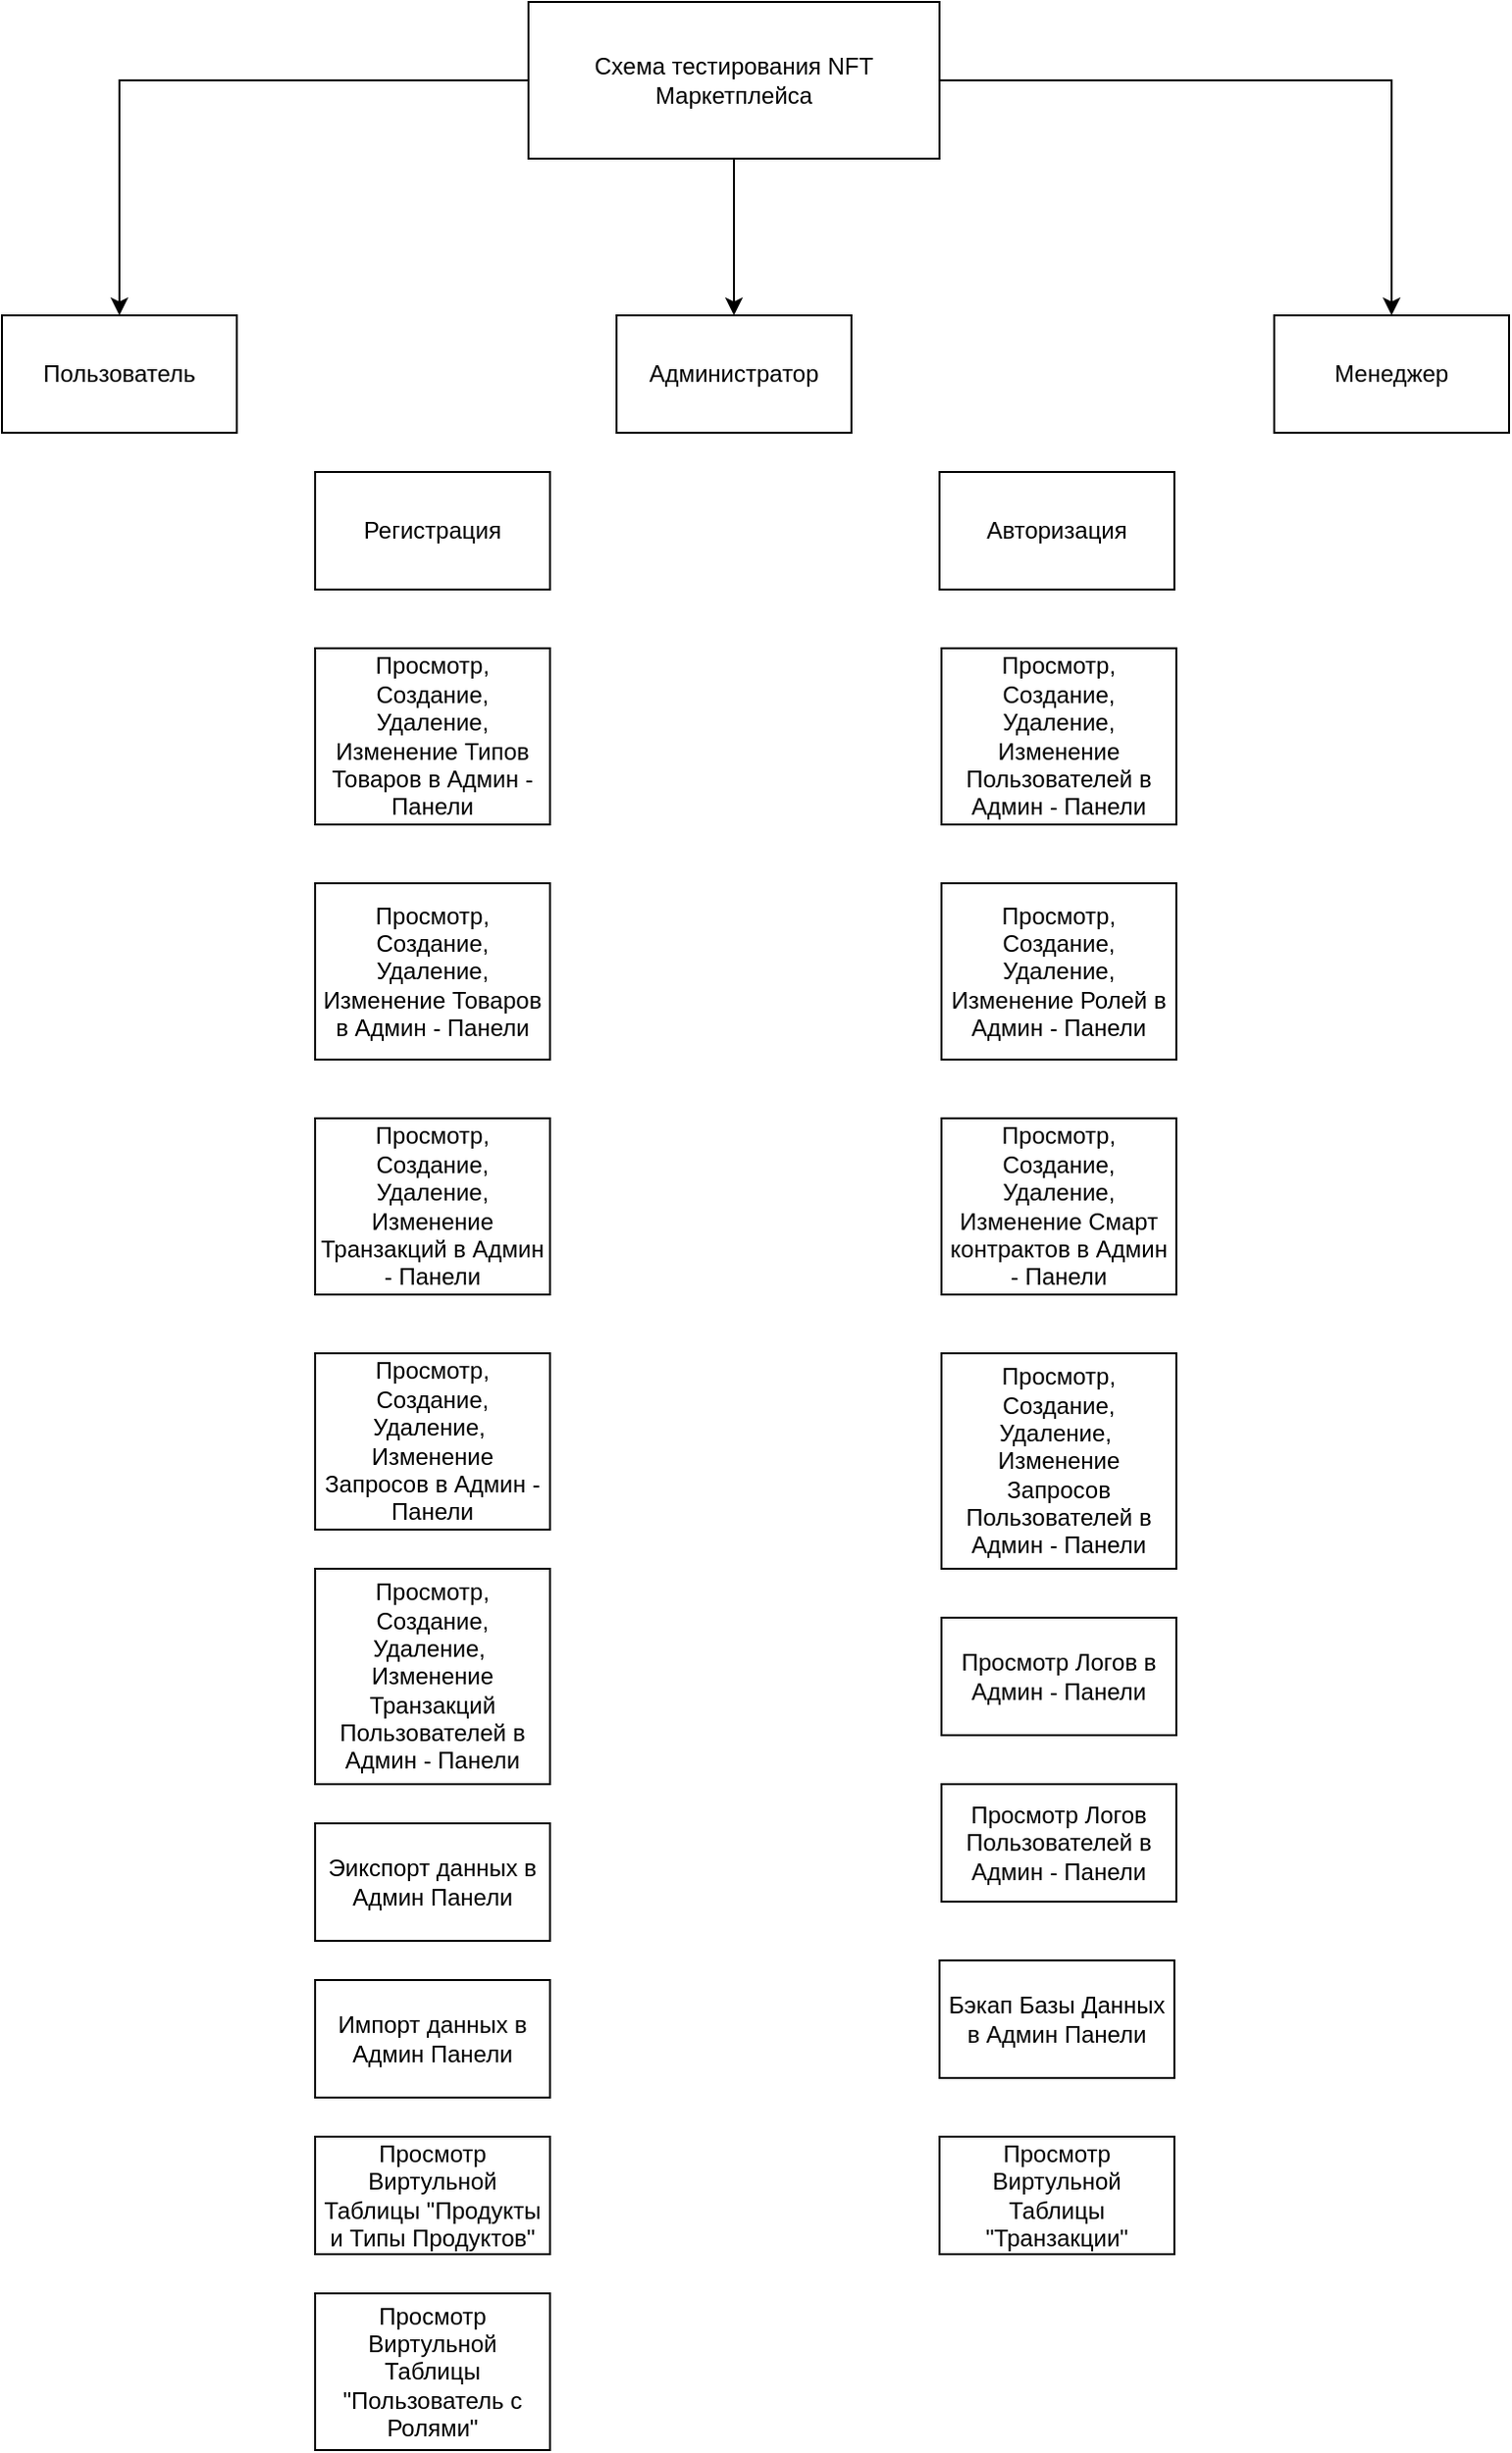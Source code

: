<mxfile version="25.0.3">
  <diagram name="Страница — 1" id="OhYXw15gzidwMvP4QFlt">
    <mxGraphModel dx="1542" dy="864" grid="1" gridSize="10" guides="1" tooltips="1" connect="1" arrows="1" fold="1" page="1" pageScale="1" pageWidth="827" pageHeight="1169" math="0" shadow="0">
      <root>
        <mxCell id="0" />
        <mxCell id="1" parent="0" />
        <mxCell id="X4jMold8J7gIbocjzrvS-5" style="edgeStyle=orthogonalEdgeStyle;rounded=0;orthogonalLoop=1;jettySize=auto;html=1;" edge="1" parent="1" source="X4jMold8J7gIbocjzrvS-1" target="X4jMold8J7gIbocjzrvS-4">
          <mxGeometry relative="1" as="geometry" />
        </mxCell>
        <mxCell id="X4jMold8J7gIbocjzrvS-6" style="edgeStyle=orthogonalEdgeStyle;rounded=0;orthogonalLoop=1;jettySize=auto;html=1;" edge="1" parent="1" source="X4jMold8J7gIbocjzrvS-1" target="X4jMold8J7gIbocjzrvS-2">
          <mxGeometry relative="1" as="geometry" />
        </mxCell>
        <mxCell id="X4jMold8J7gIbocjzrvS-7" style="edgeStyle=orthogonalEdgeStyle;rounded=0;orthogonalLoop=1;jettySize=auto;html=1;" edge="1" parent="1" source="X4jMold8J7gIbocjzrvS-1" target="X4jMold8J7gIbocjzrvS-3">
          <mxGeometry relative="1" as="geometry" />
        </mxCell>
        <mxCell id="X4jMold8J7gIbocjzrvS-1" value="Схема тестирования NFT Маркетплейса" style="rounded=0;whiteSpace=wrap;html=1;" vertex="1" parent="1">
          <mxGeometry x="309" y="150" width="210" height="80" as="geometry" />
        </mxCell>
        <mxCell id="X4jMold8J7gIbocjzrvS-2" value="Пользователь" style="rounded=0;whiteSpace=wrap;html=1;" vertex="1" parent="1">
          <mxGeometry x="40" y="310" width="120" height="60" as="geometry" />
        </mxCell>
        <mxCell id="X4jMold8J7gIbocjzrvS-3" value="Менеджер" style="rounded=0;whiteSpace=wrap;html=1;" vertex="1" parent="1">
          <mxGeometry x="690" y="310" width="120" height="60" as="geometry" />
        </mxCell>
        <mxCell id="X4jMold8J7gIbocjzrvS-4" value="Администратор" style="rounded=0;whiteSpace=wrap;html=1;" vertex="1" parent="1">
          <mxGeometry x="354" y="310" width="120" height="60" as="geometry" />
        </mxCell>
        <mxCell id="X4jMold8J7gIbocjzrvS-8" value="Авторизация" style="rounded=0;whiteSpace=wrap;html=1;" vertex="1" parent="1">
          <mxGeometry x="519" y="390" width="120" height="60" as="geometry" />
        </mxCell>
        <mxCell id="X4jMold8J7gIbocjzrvS-10" value="Просмотр, Создание, Удаление, Изменение Пользователей в Админ - Панели" style="rounded=0;whiteSpace=wrap;html=1;" vertex="1" parent="1">
          <mxGeometry x="520" y="480" width="120" height="90" as="geometry" />
        </mxCell>
        <mxCell id="X4jMold8J7gIbocjzrvS-11" value="Просмотр, Создание, Удаление, Изменение Ролей в Админ - Панели" style="rounded=0;whiteSpace=wrap;html=1;" vertex="1" parent="1">
          <mxGeometry x="520" y="600" width="120" height="90" as="geometry" />
        </mxCell>
        <mxCell id="X4jMold8J7gIbocjzrvS-12" value="Просмотр, Создание, Удаление, Изменение Смарт контрактов в Админ - Панели" style="rounded=0;whiteSpace=wrap;html=1;" vertex="1" parent="1">
          <mxGeometry x="520" y="720" width="120" height="90" as="geometry" />
        </mxCell>
        <mxCell id="X4jMold8J7gIbocjzrvS-13" value="Просмотр, Создание, Удаление, Изменение Транзакций в Админ - Панели" style="rounded=0;whiteSpace=wrap;html=1;" vertex="1" parent="1">
          <mxGeometry x="200" y="720" width="120" height="90" as="geometry" />
        </mxCell>
        <mxCell id="X4jMold8J7gIbocjzrvS-14" value="Просмотр, Создание, Удаление, Изменение Товаров в Админ - Панели" style="rounded=0;whiteSpace=wrap;html=1;" vertex="1" parent="1">
          <mxGeometry x="200" y="600" width="120" height="90" as="geometry" />
        </mxCell>
        <mxCell id="X4jMold8J7gIbocjzrvS-15" value="Просмотр, Создание, Удаление, Изменение Типов Товаров в Админ - Панели" style="rounded=0;whiteSpace=wrap;html=1;" vertex="1" parent="1">
          <mxGeometry x="200" y="480" width="120" height="90" as="geometry" />
        </mxCell>
        <mxCell id="X4jMold8J7gIbocjzrvS-16" value="Просмотр Логов в Админ - Панели" style="rounded=0;whiteSpace=wrap;html=1;" vertex="1" parent="1">
          <mxGeometry x="520" y="975" width="120" height="60" as="geometry" />
        </mxCell>
        <mxCell id="X4jMold8J7gIbocjzrvS-17" value="Просмотр, Создание, Удаление,&amp;nbsp;&lt;div&gt;Изменение Запросов&amp;nbsp;&lt;span style=&quot;background-color: initial;&quot;&gt;в Админ - Панели&lt;/span&gt;&lt;/div&gt;" style="rounded=0;whiteSpace=wrap;html=1;" vertex="1" parent="1">
          <mxGeometry x="200" y="840" width="120" height="90" as="geometry" />
        </mxCell>
        <mxCell id="X4jMold8J7gIbocjzrvS-18" value="Просмотр, Создание, Удаление,&amp;nbsp;&lt;div&gt;Изменение Запросов Пользователей&amp;nbsp;&lt;span style=&quot;background-color: initial;&quot;&gt;в Админ - Панели&lt;/span&gt;&lt;/div&gt;" style="rounded=0;whiteSpace=wrap;html=1;" vertex="1" parent="1">
          <mxGeometry x="520" y="840" width="120" height="110" as="geometry" />
        </mxCell>
        <mxCell id="X4jMold8J7gIbocjzrvS-19" value="Просмотр, Создание, Удаление,&amp;nbsp;&lt;div&gt;Изменение Транзакций Пользователей&amp;nbsp;&lt;span style=&quot;background-color: initial;&quot;&gt;в Админ - Панели&lt;/span&gt;&lt;/div&gt;" style="rounded=0;whiteSpace=wrap;html=1;" vertex="1" parent="1">
          <mxGeometry x="200" y="950" width="120" height="110" as="geometry" />
        </mxCell>
        <mxCell id="X4jMold8J7gIbocjzrvS-20" value="Просмотр Логов Пользователей в Админ - Панели" style="rounded=0;whiteSpace=wrap;html=1;" vertex="1" parent="1">
          <mxGeometry x="520" y="1060" width="120" height="60" as="geometry" />
        </mxCell>
        <mxCell id="X4jMold8J7gIbocjzrvS-21" value="Регистрация" style="rounded=0;whiteSpace=wrap;html=1;" vertex="1" parent="1">
          <mxGeometry x="200" y="390" width="120" height="60" as="geometry" />
        </mxCell>
        <mxCell id="X4jMold8J7gIbocjzrvS-22" value="Эикспорт данных в Админ Панели" style="rounded=0;whiteSpace=wrap;html=1;" vertex="1" parent="1">
          <mxGeometry x="200" y="1080" width="120" height="60" as="geometry" />
        </mxCell>
        <mxCell id="X4jMold8J7gIbocjzrvS-23" value="Импорт данных в Админ Панели" style="rounded=0;whiteSpace=wrap;html=1;" vertex="1" parent="1">
          <mxGeometry x="200" y="1160" width="120" height="60" as="geometry" />
        </mxCell>
        <mxCell id="X4jMold8J7gIbocjzrvS-24" value="Бэкап Базы Данных в Админ Панели" style="rounded=0;whiteSpace=wrap;html=1;" vertex="1" parent="1">
          <mxGeometry x="519" y="1150" width="120" height="60" as="geometry" />
        </mxCell>
        <mxCell id="X4jMold8J7gIbocjzrvS-25" value="Просмотр Виртульной Таблицы &quot;Продукты и Типы Продуктов&quot;" style="rounded=0;whiteSpace=wrap;html=1;" vertex="1" parent="1">
          <mxGeometry x="200" y="1240" width="120" height="60" as="geometry" />
        </mxCell>
        <mxCell id="X4jMold8J7gIbocjzrvS-26" value="Просмотр Виртульной Таблицы &quot;Транзакции&quot;" style="rounded=0;whiteSpace=wrap;html=1;" vertex="1" parent="1">
          <mxGeometry x="519" y="1240" width="120" height="60" as="geometry" />
        </mxCell>
        <mxCell id="X4jMold8J7gIbocjzrvS-27" value="Просмотр Виртульной Таблицы &quot;Пользователь с Ролями&quot;" style="rounded=0;whiteSpace=wrap;html=1;" vertex="1" parent="1">
          <mxGeometry x="200" y="1320" width="120" height="80" as="geometry" />
        </mxCell>
      </root>
    </mxGraphModel>
  </diagram>
</mxfile>
